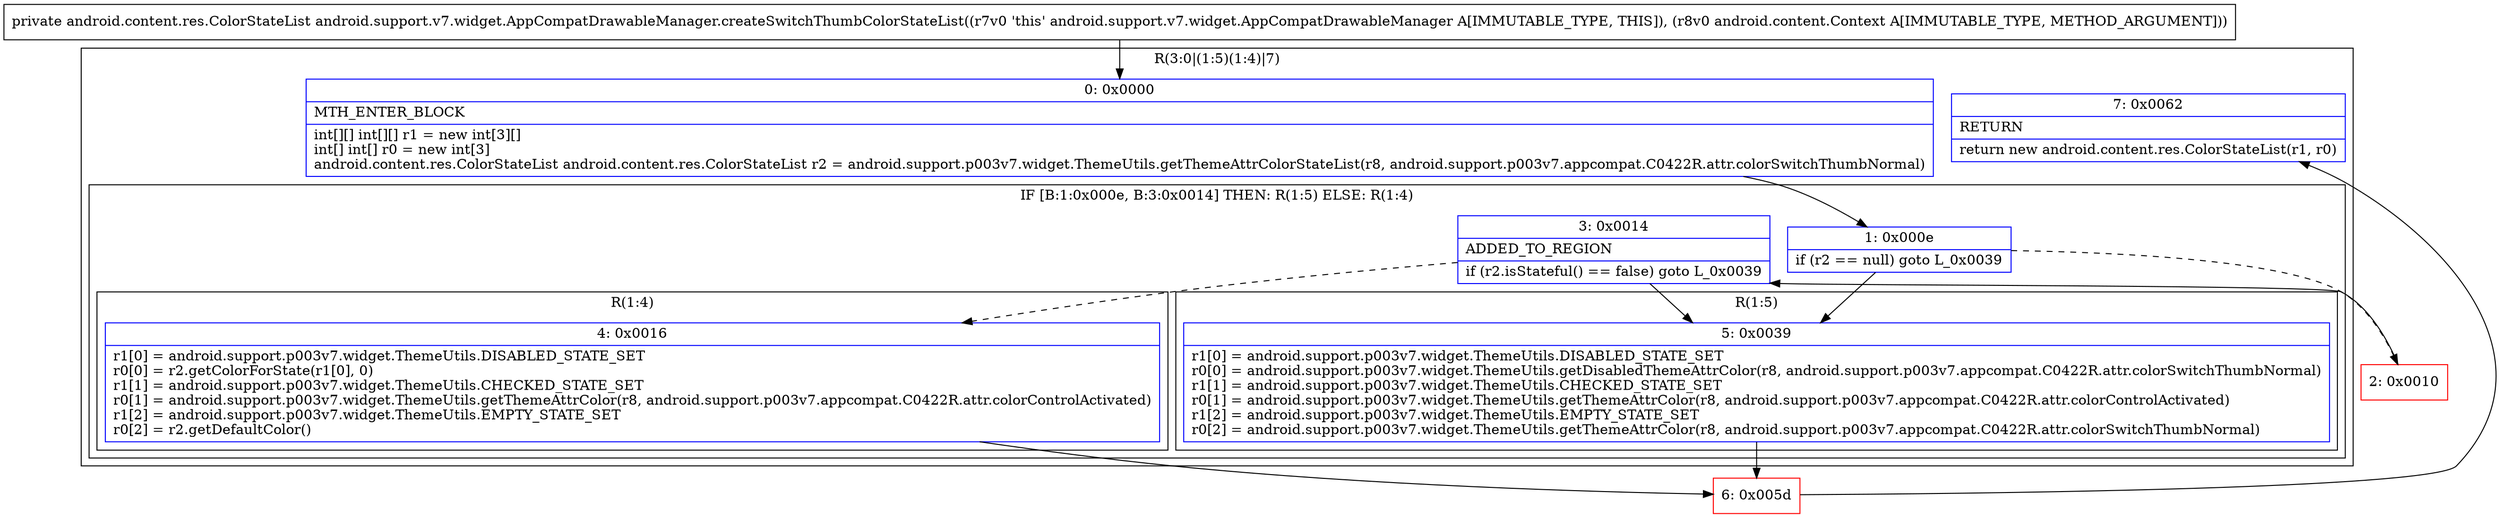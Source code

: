 digraph "CFG forandroid.support.v7.widget.AppCompatDrawableManager.createSwitchThumbColorStateList(Landroid\/content\/Context;)Landroid\/content\/res\/ColorStateList;" {
subgraph cluster_Region_1735525635 {
label = "R(3:0|(1:5)(1:4)|7)";
node [shape=record,color=blue];
Node_0 [shape=record,label="{0\:\ 0x0000|MTH_ENTER_BLOCK\l|int[][] int[][] r1 = new int[3][]\lint[] int[] r0 = new int[3]\landroid.content.res.ColorStateList android.content.res.ColorStateList r2 = android.support.p003v7.widget.ThemeUtils.getThemeAttrColorStateList(r8, android.support.p003v7.appcompat.C0422R.attr.colorSwitchThumbNormal)\l}"];
subgraph cluster_IfRegion_357793578 {
label = "IF [B:1:0x000e, B:3:0x0014] THEN: R(1:5) ELSE: R(1:4)";
node [shape=record,color=blue];
Node_1 [shape=record,label="{1\:\ 0x000e|if (r2 == null) goto L_0x0039\l}"];
Node_3 [shape=record,label="{3\:\ 0x0014|ADDED_TO_REGION\l|if (r2.isStateful() == false) goto L_0x0039\l}"];
subgraph cluster_Region_214197670 {
label = "R(1:5)";
node [shape=record,color=blue];
Node_5 [shape=record,label="{5\:\ 0x0039|r1[0] = android.support.p003v7.widget.ThemeUtils.DISABLED_STATE_SET\lr0[0] = android.support.p003v7.widget.ThemeUtils.getDisabledThemeAttrColor(r8, android.support.p003v7.appcompat.C0422R.attr.colorSwitchThumbNormal)\lr1[1] = android.support.p003v7.widget.ThemeUtils.CHECKED_STATE_SET\lr0[1] = android.support.p003v7.widget.ThemeUtils.getThemeAttrColor(r8, android.support.p003v7.appcompat.C0422R.attr.colorControlActivated)\lr1[2] = android.support.p003v7.widget.ThemeUtils.EMPTY_STATE_SET\lr0[2] = android.support.p003v7.widget.ThemeUtils.getThemeAttrColor(r8, android.support.p003v7.appcompat.C0422R.attr.colorSwitchThumbNormal)\l}"];
}
subgraph cluster_Region_949972992 {
label = "R(1:4)";
node [shape=record,color=blue];
Node_4 [shape=record,label="{4\:\ 0x0016|r1[0] = android.support.p003v7.widget.ThemeUtils.DISABLED_STATE_SET\lr0[0] = r2.getColorForState(r1[0], 0)\lr1[1] = android.support.p003v7.widget.ThemeUtils.CHECKED_STATE_SET\lr0[1] = android.support.p003v7.widget.ThemeUtils.getThemeAttrColor(r8, android.support.p003v7.appcompat.C0422R.attr.colorControlActivated)\lr1[2] = android.support.p003v7.widget.ThemeUtils.EMPTY_STATE_SET\lr0[2] = r2.getDefaultColor()\l}"];
}
}
Node_7 [shape=record,label="{7\:\ 0x0062|RETURN\l|return new android.content.res.ColorStateList(r1, r0)\l}"];
}
Node_2 [shape=record,color=red,label="{2\:\ 0x0010}"];
Node_6 [shape=record,color=red,label="{6\:\ 0x005d}"];
MethodNode[shape=record,label="{private android.content.res.ColorStateList android.support.v7.widget.AppCompatDrawableManager.createSwitchThumbColorStateList((r7v0 'this' android.support.v7.widget.AppCompatDrawableManager A[IMMUTABLE_TYPE, THIS]), (r8v0 android.content.Context A[IMMUTABLE_TYPE, METHOD_ARGUMENT])) }"];
MethodNode -> Node_0;
Node_0 -> Node_1;
Node_1 -> Node_2[style=dashed];
Node_1 -> Node_5;
Node_3 -> Node_4[style=dashed];
Node_3 -> Node_5;
Node_5 -> Node_6;
Node_4 -> Node_6;
Node_2 -> Node_3;
Node_6 -> Node_7;
}

